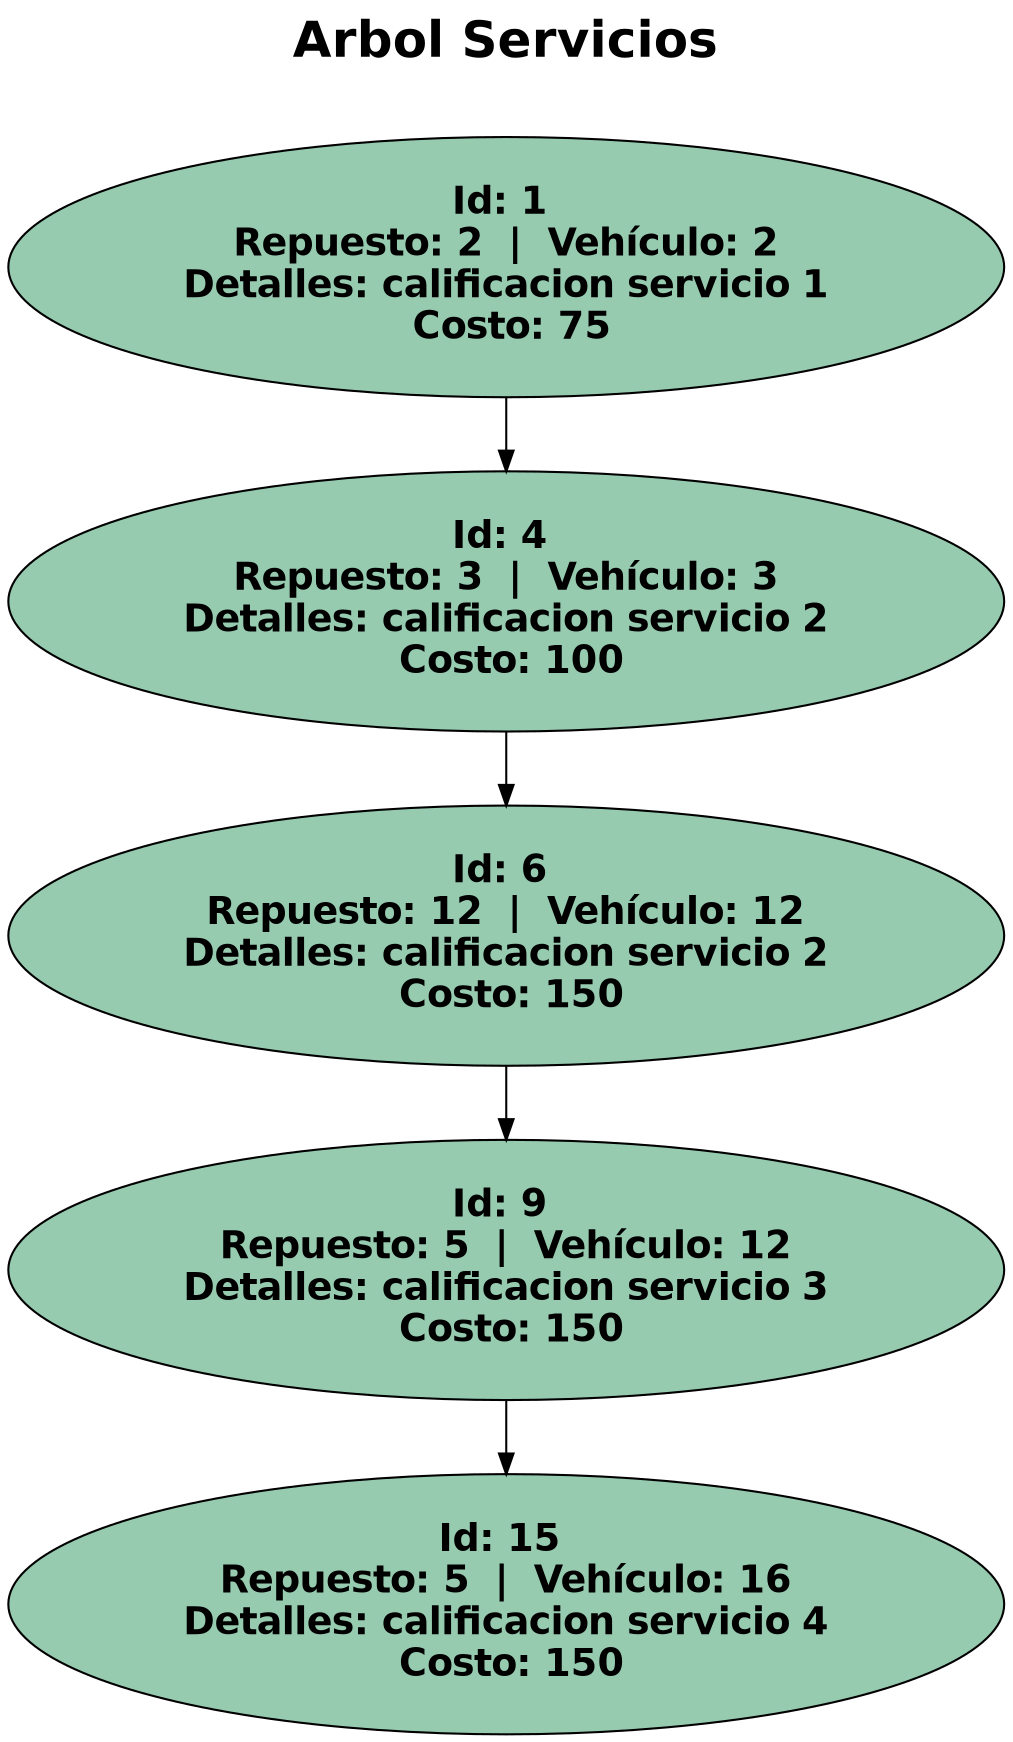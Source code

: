 digraph G {
label = "Arbol Servicios

";

labelloc = "t";
fontsize = 24;
fontname = "Helvetica-Bold";
 1 [label="Id: 1 \n Repuesto: 2  |  Vehículo: 2 \n Detalles: calificacion servicio 1 \n Costo: 75" style="filled" fillcolor="#96cbb0" fontname="Helvetica-Bold" fontsize = 18 ];
  1 -> 4;
 4 [label="Id: 4 \n Repuesto: 3  |  Vehículo: 3 \n Detalles: calificacion servicio 2 \n Costo: 100" style="filled" fillcolor="#96cbb0" fontname="Helvetica-Bold" fontsize = 18 ];
  4 -> 6;
 6 [label="Id: 6 \n Repuesto: 12  |  Vehículo: 12 \n Detalles: calificacion servicio 2 \n Costo: 150" style="filled" fillcolor="#96cbb0" fontname="Helvetica-Bold" fontsize = 18 ];
  6 -> 9;
 9 [label="Id: 9 \n Repuesto: 5  |  Vehículo: 12 \n Detalles: calificacion servicio 3 \n Costo: 150" style="filled" fillcolor="#96cbb0" fontname="Helvetica-Bold" fontsize = 18 ];
  9 -> 15;
 15 [label="Id: 15 \n Repuesto: 5  |  Vehículo: 16 \n Detalles: calificacion servicio 4 \n Costo: 150" style="filled" fillcolor="#96cbb0" fontname="Helvetica-Bold" fontsize = 18 ];
}
